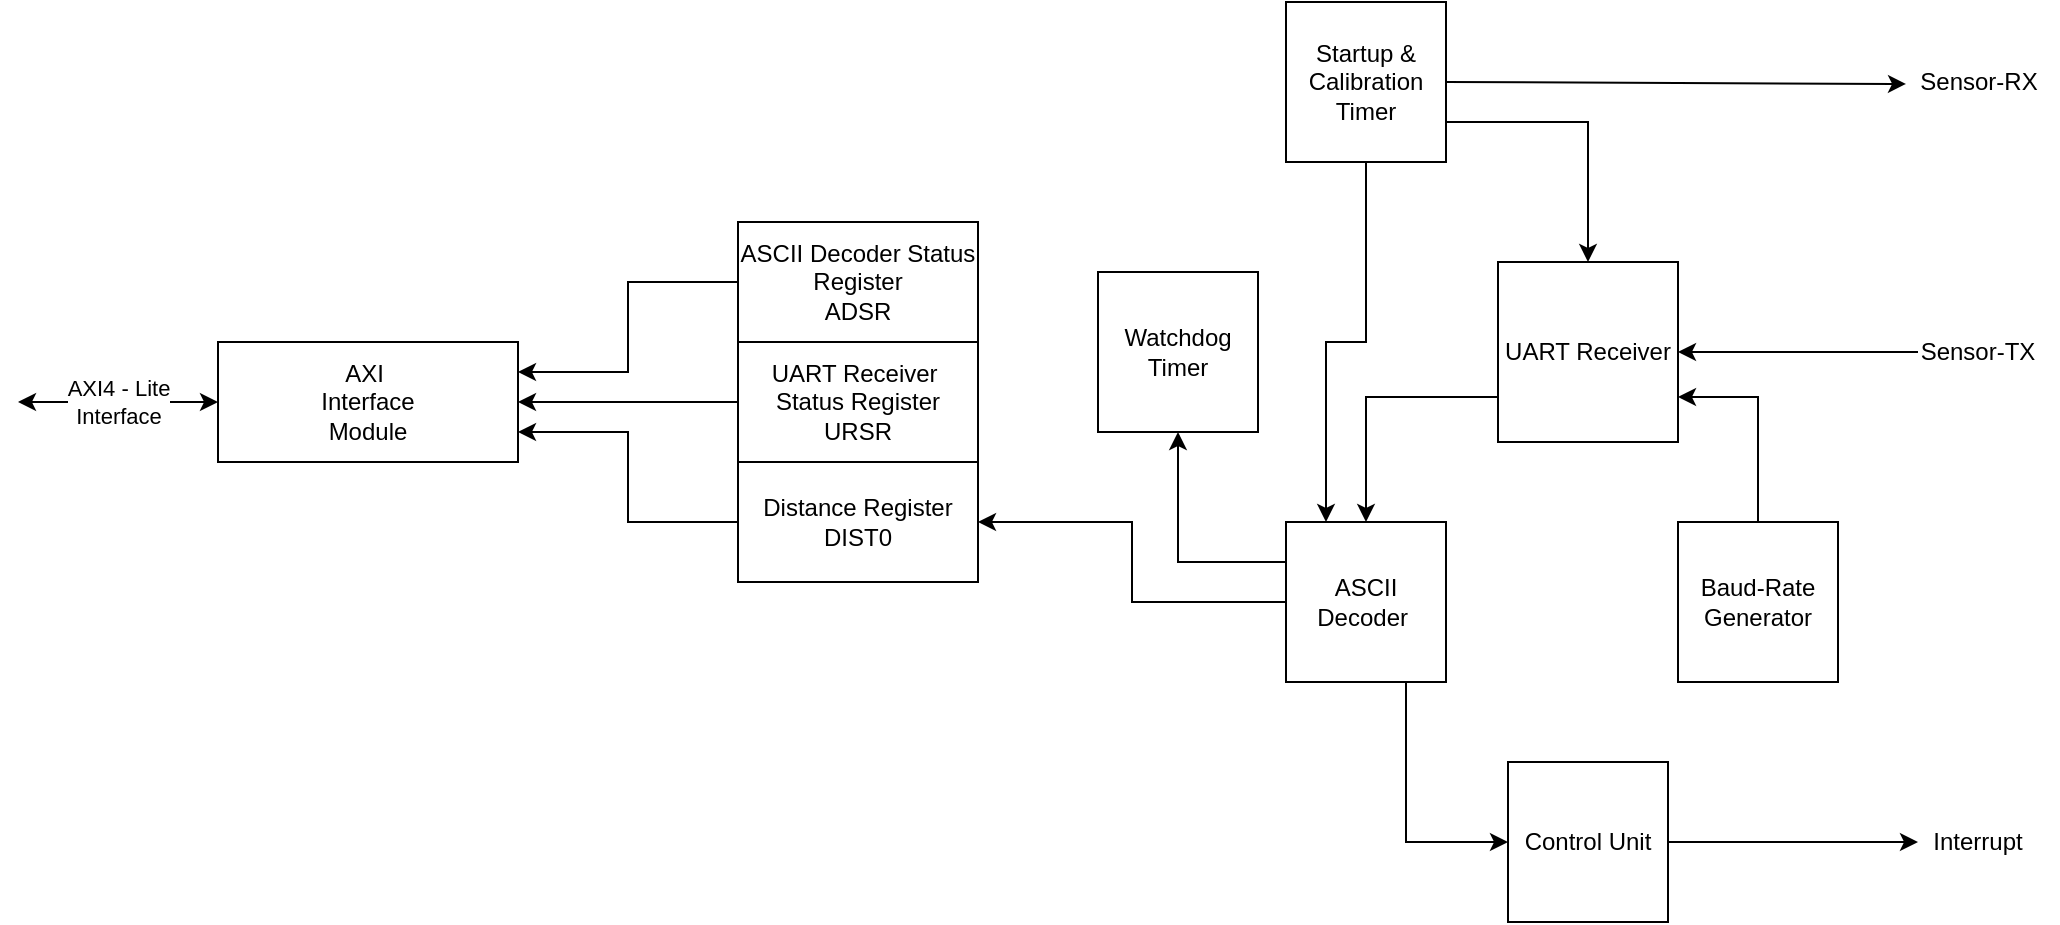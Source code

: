 <mxfile version="26.2.14">
  <diagram id="C5RBs43oDa-KdzZeNtuy" name="Page-1">
    <mxGraphModel dx="1552" dy="682" grid="1" gridSize="10" guides="1" tooltips="1" connect="1" arrows="1" fold="1" page="1" pageScale="1" pageWidth="827" pageHeight="1169" math="0" shadow="0">
      <root>
        <mxCell id="WIyWlLk6GJQsqaUBKTNV-0" />
        <mxCell id="WIyWlLk6GJQsqaUBKTNV-1" parent="WIyWlLk6GJQsqaUBKTNV-0" />
        <mxCell id="YidXbcOWh3GlWF7R5a-e-2" value="UART Receiver" style="whiteSpace=wrap;html=1;aspect=fixed;" vertex="1" parent="WIyWlLk6GJQsqaUBKTNV-1">
          <mxGeometry x="440" y="240" width="90" height="90" as="geometry" />
        </mxCell>
        <mxCell id="YidXbcOWh3GlWF7R5a-e-3" value="Baud-Rate Generator" style="whiteSpace=wrap;html=1;aspect=fixed;" vertex="1" parent="WIyWlLk6GJQsqaUBKTNV-1">
          <mxGeometry x="530" y="370" width="80" height="80" as="geometry" />
        </mxCell>
        <mxCell id="YidXbcOWh3GlWF7R5a-e-4" value="Sensor-TX" style="text;html=1;align=center;verticalAlign=middle;whiteSpace=wrap;rounded=0;" vertex="1" parent="WIyWlLk6GJQsqaUBKTNV-1">
          <mxGeometry x="650" y="270" width="60" height="30" as="geometry" />
        </mxCell>
        <mxCell id="YidXbcOWh3GlWF7R5a-e-5" value="Sensor-RX" style="text;html=1;align=center;verticalAlign=middle;resizable=0;points=[];autosize=1;strokeColor=none;fillColor=none;" vertex="1" parent="WIyWlLk6GJQsqaUBKTNV-1">
          <mxGeometry x="640" y="135" width="80" height="30" as="geometry" />
        </mxCell>
        <mxCell id="YidXbcOWh3GlWF7R5a-e-6" value="Startup &amp;amp; Calibration Timer" style="whiteSpace=wrap;html=1;aspect=fixed;" vertex="1" parent="WIyWlLk6GJQsqaUBKTNV-1">
          <mxGeometry x="334" y="110" width="80" height="80" as="geometry" />
        </mxCell>
        <mxCell id="YidXbcOWh3GlWF7R5a-e-7" value="Watchdog Timer" style="whiteSpace=wrap;html=1;aspect=fixed;" vertex="1" parent="WIyWlLk6GJQsqaUBKTNV-1">
          <mxGeometry x="240" y="245" width="80" height="80" as="geometry" />
        </mxCell>
        <mxCell id="YidXbcOWh3GlWF7R5a-e-8" value="ASCII Decoder&amp;nbsp;" style="whiteSpace=wrap;html=1;aspect=fixed;" vertex="1" parent="WIyWlLk6GJQsqaUBKTNV-1">
          <mxGeometry x="334" y="370" width="80" height="80" as="geometry" />
        </mxCell>
        <mxCell id="YidXbcOWh3GlWF7R5a-e-10" value="" style="endArrow=classic;html=1;rounded=0;entryX=1;entryY=0.75;entryDx=0;entryDy=0;exitX=0.5;exitY=0;exitDx=0;exitDy=0;edgeStyle=orthogonalEdgeStyle;" edge="1" parent="WIyWlLk6GJQsqaUBKTNV-1" source="YidXbcOWh3GlWF7R5a-e-3" target="YidXbcOWh3GlWF7R5a-e-2">
          <mxGeometry width="50" height="50" relative="1" as="geometry">
            <mxPoint x="350" y="500" as="sourcePoint" />
            <mxPoint x="400" y="450" as="targetPoint" />
          </mxGeometry>
        </mxCell>
        <mxCell id="YidXbcOWh3GlWF7R5a-e-11" value="" style="endArrow=classic;html=1;rounded=0;entryX=1;entryY=0.5;entryDx=0;entryDy=0;exitX=0;exitY=0.5;exitDx=0;exitDy=0;" edge="1" parent="WIyWlLk6GJQsqaUBKTNV-1" source="YidXbcOWh3GlWF7R5a-e-4" target="YidXbcOWh3GlWF7R5a-e-2">
          <mxGeometry width="50" height="50" relative="1" as="geometry">
            <mxPoint x="350" y="500" as="sourcePoint" />
            <mxPoint x="400" y="450" as="targetPoint" />
          </mxGeometry>
        </mxCell>
        <mxCell id="YidXbcOWh3GlWF7R5a-e-16" value="" style="endArrow=classic;html=1;rounded=0;entryX=0.05;entryY=0.533;entryDx=0;entryDy=0;entryPerimeter=0;exitX=1;exitY=0.5;exitDx=0;exitDy=0;" edge="1" parent="WIyWlLk6GJQsqaUBKTNV-1" source="YidXbcOWh3GlWF7R5a-e-6" target="YidXbcOWh3GlWF7R5a-e-5">
          <mxGeometry width="50" height="50" relative="1" as="geometry">
            <mxPoint x="569.5" y="270" as="sourcePoint" />
            <mxPoint x="569.5" y="100" as="targetPoint" />
          </mxGeometry>
        </mxCell>
        <mxCell id="YidXbcOWh3GlWF7R5a-e-17" value="" style="endArrow=classic;html=1;rounded=0;entryX=0.5;entryY=0;entryDx=0;entryDy=0;exitX=1;exitY=0.75;exitDx=0;exitDy=0;edgeStyle=orthogonalEdgeStyle;" edge="1" parent="WIyWlLk6GJQsqaUBKTNV-1" source="YidXbcOWh3GlWF7R5a-e-6" target="YidXbcOWh3GlWF7R5a-e-2">
          <mxGeometry width="50" height="50" relative="1" as="geometry">
            <mxPoint x="350" y="350" as="sourcePoint" />
            <mxPoint x="400" y="300" as="targetPoint" />
          </mxGeometry>
        </mxCell>
        <mxCell id="YidXbcOWh3GlWF7R5a-e-18" value="" style="endArrow=classic;html=1;rounded=0;entryX=0.5;entryY=0;entryDx=0;entryDy=0;exitX=0;exitY=0.75;exitDx=0;exitDy=0;edgeStyle=orthogonalEdgeStyle;" edge="1" parent="WIyWlLk6GJQsqaUBKTNV-1" source="YidXbcOWh3GlWF7R5a-e-2" target="YidXbcOWh3GlWF7R5a-e-8">
          <mxGeometry width="50" height="50" relative="1" as="geometry">
            <mxPoint x="370" y="350" as="sourcePoint" />
            <mxPoint x="400" y="300" as="targetPoint" />
          </mxGeometry>
        </mxCell>
        <mxCell id="YidXbcOWh3GlWF7R5a-e-19" value="" style="endArrow=classic;html=1;rounded=0;exitX=0.5;exitY=1;exitDx=0;exitDy=0;entryX=0.25;entryY=0;entryDx=0;entryDy=0;edgeStyle=orthogonalEdgeStyle;" edge="1" parent="WIyWlLk6GJQsqaUBKTNV-1" source="YidXbcOWh3GlWF7R5a-e-6" target="YidXbcOWh3GlWF7R5a-e-8">
          <mxGeometry width="50" height="50" relative="1" as="geometry">
            <mxPoint x="350" y="350" as="sourcePoint" />
            <mxPoint x="400" y="300" as="targetPoint" />
          </mxGeometry>
        </mxCell>
        <mxCell id="YidXbcOWh3GlWF7R5a-e-22" value="Control Unit" style="whiteSpace=wrap;html=1;aspect=fixed;" vertex="1" parent="WIyWlLk6GJQsqaUBKTNV-1">
          <mxGeometry x="445" y="490" width="80" height="80" as="geometry" />
        </mxCell>
        <mxCell id="YidXbcOWh3GlWF7R5a-e-23" value="Interrupt" style="text;html=1;align=center;verticalAlign=middle;whiteSpace=wrap;rounded=0;" vertex="1" parent="WIyWlLk6GJQsqaUBKTNV-1">
          <mxGeometry x="650" y="515" width="60" height="30" as="geometry" />
        </mxCell>
        <mxCell id="YidXbcOWh3GlWF7R5a-e-24" value="" style="endArrow=classic;html=1;rounded=0;entryX=0;entryY=0.5;entryDx=0;entryDy=0;exitX=1;exitY=0.5;exitDx=0;exitDy=0;" edge="1" parent="WIyWlLk6GJQsqaUBKTNV-1" source="YidXbcOWh3GlWF7R5a-e-22" target="YidXbcOWh3GlWF7R5a-e-23">
          <mxGeometry width="50" height="50" relative="1" as="geometry">
            <mxPoint x="350" y="180" as="sourcePoint" />
            <mxPoint x="400" y="130" as="targetPoint" />
          </mxGeometry>
        </mxCell>
        <mxCell id="YidXbcOWh3GlWF7R5a-e-25" value="" style="endArrow=classic;html=1;rounded=0;exitX=0.75;exitY=1;exitDx=0;exitDy=0;entryX=0;entryY=0.5;entryDx=0;entryDy=0;edgeStyle=orthogonalEdgeStyle;" edge="1" parent="WIyWlLk6GJQsqaUBKTNV-1" source="YidXbcOWh3GlWF7R5a-e-8" target="YidXbcOWh3GlWF7R5a-e-22">
          <mxGeometry width="50" height="50" relative="1" as="geometry">
            <mxPoint x="350" y="350" as="sourcePoint" />
            <mxPoint x="400" y="300" as="targetPoint" />
          </mxGeometry>
        </mxCell>
        <mxCell id="YidXbcOWh3GlWF7R5a-e-30" value="" style="group" vertex="1" connectable="0" parent="WIyWlLk6GJQsqaUBKTNV-1">
          <mxGeometry x="60" y="220" width="120" height="180" as="geometry" />
        </mxCell>
        <mxCell id="YidXbcOWh3GlWF7R5a-e-26" value="Distance Register&lt;div&gt;DIST0&lt;/div&gt;" style="rounded=0;whiteSpace=wrap;html=1;" vertex="1" parent="YidXbcOWh3GlWF7R5a-e-30">
          <mxGeometry y="120" width="120" height="60" as="geometry" />
        </mxCell>
        <mxCell id="YidXbcOWh3GlWF7R5a-e-27" value="UART Receiver&amp;nbsp;&lt;div&gt;Status Register&lt;/div&gt;&lt;div&gt;URSR&lt;/div&gt;" style="rounded=0;whiteSpace=wrap;html=1;" vertex="1" parent="YidXbcOWh3GlWF7R5a-e-30">
          <mxGeometry y="60" width="120" height="60" as="geometry" />
        </mxCell>
        <mxCell id="YidXbcOWh3GlWF7R5a-e-29" value="ASCII Decoder Status Register&lt;div&gt;ADSR&lt;/div&gt;" style="rounded=0;whiteSpace=wrap;html=1;" vertex="1" parent="YidXbcOWh3GlWF7R5a-e-30">
          <mxGeometry width="120" height="60" as="geometry" />
        </mxCell>
        <mxCell id="YidXbcOWh3GlWF7R5a-e-31" value="" style="endArrow=classic;html=1;rounded=0;exitX=0;exitY=0.5;exitDx=0;exitDy=0;entryX=1;entryY=0.5;entryDx=0;entryDy=0;edgeStyle=orthogonalEdgeStyle;" edge="1" parent="WIyWlLk6GJQsqaUBKTNV-1" source="YidXbcOWh3GlWF7R5a-e-8" target="YidXbcOWh3GlWF7R5a-e-26">
          <mxGeometry width="50" height="50" relative="1" as="geometry">
            <mxPoint x="310" y="350" as="sourcePoint" />
            <mxPoint x="360" y="300" as="targetPoint" />
          </mxGeometry>
        </mxCell>
        <mxCell id="YidXbcOWh3GlWF7R5a-e-32" value="" style="endArrow=classic;html=1;rounded=0;entryX=0.5;entryY=1;entryDx=0;entryDy=0;exitX=0;exitY=0.25;exitDx=0;exitDy=0;edgeStyle=orthogonalEdgeStyle;" edge="1" parent="WIyWlLk6GJQsqaUBKTNV-1" source="YidXbcOWh3GlWF7R5a-e-8" target="YidXbcOWh3GlWF7R5a-e-7">
          <mxGeometry width="50" height="50" relative="1" as="geometry">
            <mxPoint x="310" y="350" as="sourcePoint" />
            <mxPoint x="360" y="300" as="targetPoint" />
          </mxGeometry>
        </mxCell>
        <mxCell id="YidXbcOWh3GlWF7R5a-e-33" value="AXI&amp;nbsp;&lt;div&gt;Interface&lt;/div&gt;&lt;div&gt;Module&lt;/div&gt;" style="rounded=0;whiteSpace=wrap;html=1;" vertex="1" parent="WIyWlLk6GJQsqaUBKTNV-1">
          <mxGeometry x="-200" y="280" width="150" height="60" as="geometry" />
        </mxCell>
        <mxCell id="YidXbcOWh3GlWF7R5a-e-37" value="" style="endArrow=classic;html=1;rounded=0;exitX=0;exitY=0.5;exitDx=0;exitDy=0;entryX=1;entryY=0.25;entryDx=0;entryDy=0;edgeStyle=orthogonalEdgeStyle;" edge="1" parent="WIyWlLk6GJQsqaUBKTNV-1" source="YidXbcOWh3GlWF7R5a-e-29" target="YidXbcOWh3GlWF7R5a-e-33">
          <mxGeometry width="50" height="50" relative="1" as="geometry">
            <mxPoint x="40" y="350" as="sourcePoint" />
            <mxPoint x="90" y="300" as="targetPoint" />
          </mxGeometry>
        </mxCell>
        <mxCell id="YidXbcOWh3GlWF7R5a-e-38" value="" style="endArrow=classic;html=1;rounded=0;exitX=0;exitY=0.5;exitDx=0;exitDy=0;" edge="1" parent="WIyWlLk6GJQsqaUBKTNV-1" source="YidXbcOWh3GlWF7R5a-e-27" target="YidXbcOWh3GlWF7R5a-e-33">
          <mxGeometry width="50" height="50" relative="1" as="geometry">
            <mxPoint x="40" y="350" as="sourcePoint" />
            <mxPoint x="90" y="300" as="targetPoint" />
          </mxGeometry>
        </mxCell>
        <mxCell id="YidXbcOWh3GlWF7R5a-e-39" value="" style="endArrow=classic;html=1;rounded=0;exitX=0;exitY=0.5;exitDx=0;exitDy=0;edgeStyle=orthogonalEdgeStyle;entryX=1;entryY=0.75;entryDx=0;entryDy=0;" edge="1" parent="WIyWlLk6GJQsqaUBKTNV-1" source="YidXbcOWh3GlWF7R5a-e-26" target="YidXbcOWh3GlWF7R5a-e-33">
          <mxGeometry width="50" height="50" relative="1" as="geometry">
            <mxPoint x="40" y="350" as="sourcePoint" />
            <mxPoint x="90" y="300" as="targetPoint" />
          </mxGeometry>
        </mxCell>
        <mxCell id="YidXbcOWh3GlWF7R5a-e-40" value="AXI4 - Lite&lt;div&gt;Interface&lt;/div&gt;" style="endArrow=classic;startArrow=classic;html=1;rounded=0;" edge="1" parent="WIyWlLk6GJQsqaUBKTNV-1">
          <mxGeometry width="50" height="50" relative="1" as="geometry">
            <mxPoint x="-300" y="310" as="sourcePoint" />
            <mxPoint x="-200" y="310" as="targetPoint" />
          </mxGeometry>
        </mxCell>
      </root>
    </mxGraphModel>
  </diagram>
</mxfile>
